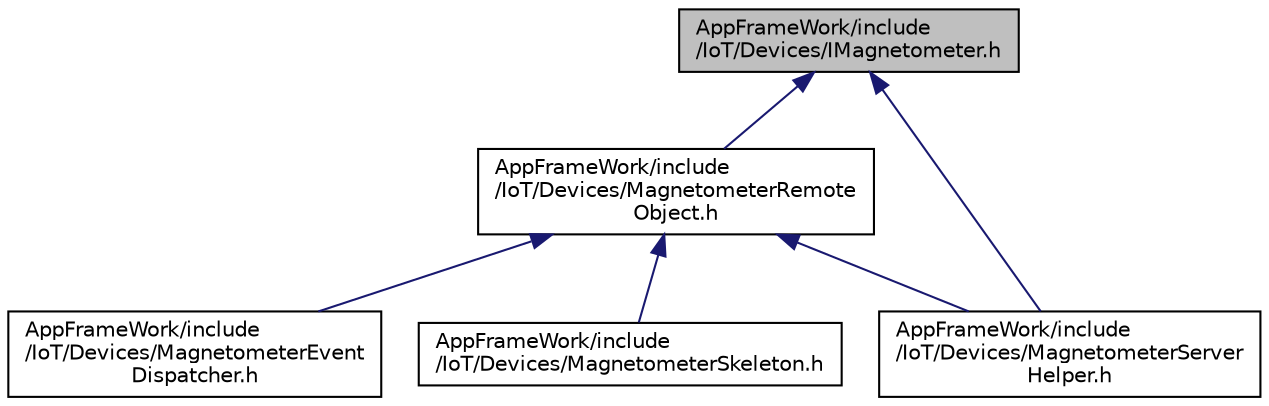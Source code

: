 digraph "AppFrameWork/include/IoT/Devices/IMagnetometer.h"
{
 // LATEX_PDF_SIZE
  edge [fontname="Helvetica",fontsize="10",labelfontname="Helvetica",labelfontsize="10"];
  node [fontname="Helvetica",fontsize="10",shape=record];
  Node1 [label="AppFrameWork/include\l/IoT/Devices/IMagnetometer.h",height=0.2,width=0.4,color="black", fillcolor="grey75", style="filled", fontcolor="black",tooltip=" "];
  Node1 -> Node2 [dir="back",color="midnightblue",fontsize="10",style="solid",fontname="Helvetica"];
  Node2 [label="AppFrameWork/include\l/IoT/Devices/MagnetometerRemote\lObject.h",height=0.2,width=0.4,color="black", fillcolor="white", style="filled",URL="$MagnetometerRemoteObject_8h.html",tooltip=" "];
  Node2 -> Node3 [dir="back",color="midnightblue",fontsize="10",style="solid",fontname="Helvetica"];
  Node3 [label="AppFrameWork/include\l/IoT/Devices/MagnetometerEvent\lDispatcher.h",height=0.2,width=0.4,color="black", fillcolor="white", style="filled",URL="$MagnetometerEventDispatcher_8h.html",tooltip=" "];
  Node2 -> Node4 [dir="back",color="midnightblue",fontsize="10",style="solid",fontname="Helvetica"];
  Node4 [label="AppFrameWork/include\l/IoT/Devices/MagnetometerServer\lHelper.h",height=0.2,width=0.4,color="black", fillcolor="white", style="filled",URL="$MagnetometerServerHelper_8h.html",tooltip=" "];
  Node2 -> Node5 [dir="back",color="midnightblue",fontsize="10",style="solid",fontname="Helvetica"];
  Node5 [label="AppFrameWork/include\l/IoT/Devices/MagnetometerSkeleton.h",height=0.2,width=0.4,color="black", fillcolor="white", style="filled",URL="$MagnetometerSkeleton_8h.html",tooltip=" "];
  Node1 -> Node4 [dir="back",color="midnightblue",fontsize="10",style="solid",fontname="Helvetica"];
}
